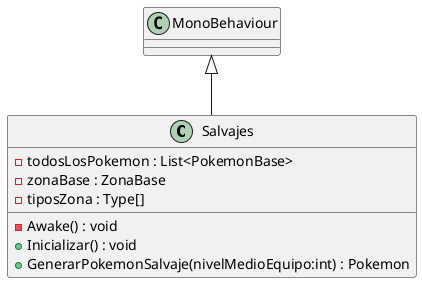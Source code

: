 @startuml
class Salvajes {
    - todosLosPokemon : List<PokemonBase>
    - zonaBase : ZonaBase
    - tiposZona : Type[]
    - Awake() : void
    + Inicializar() : void
    + GenerarPokemonSalvaje(nivelMedioEquipo:int) : Pokemon
}
MonoBehaviour <|-- Salvajes
@enduml

